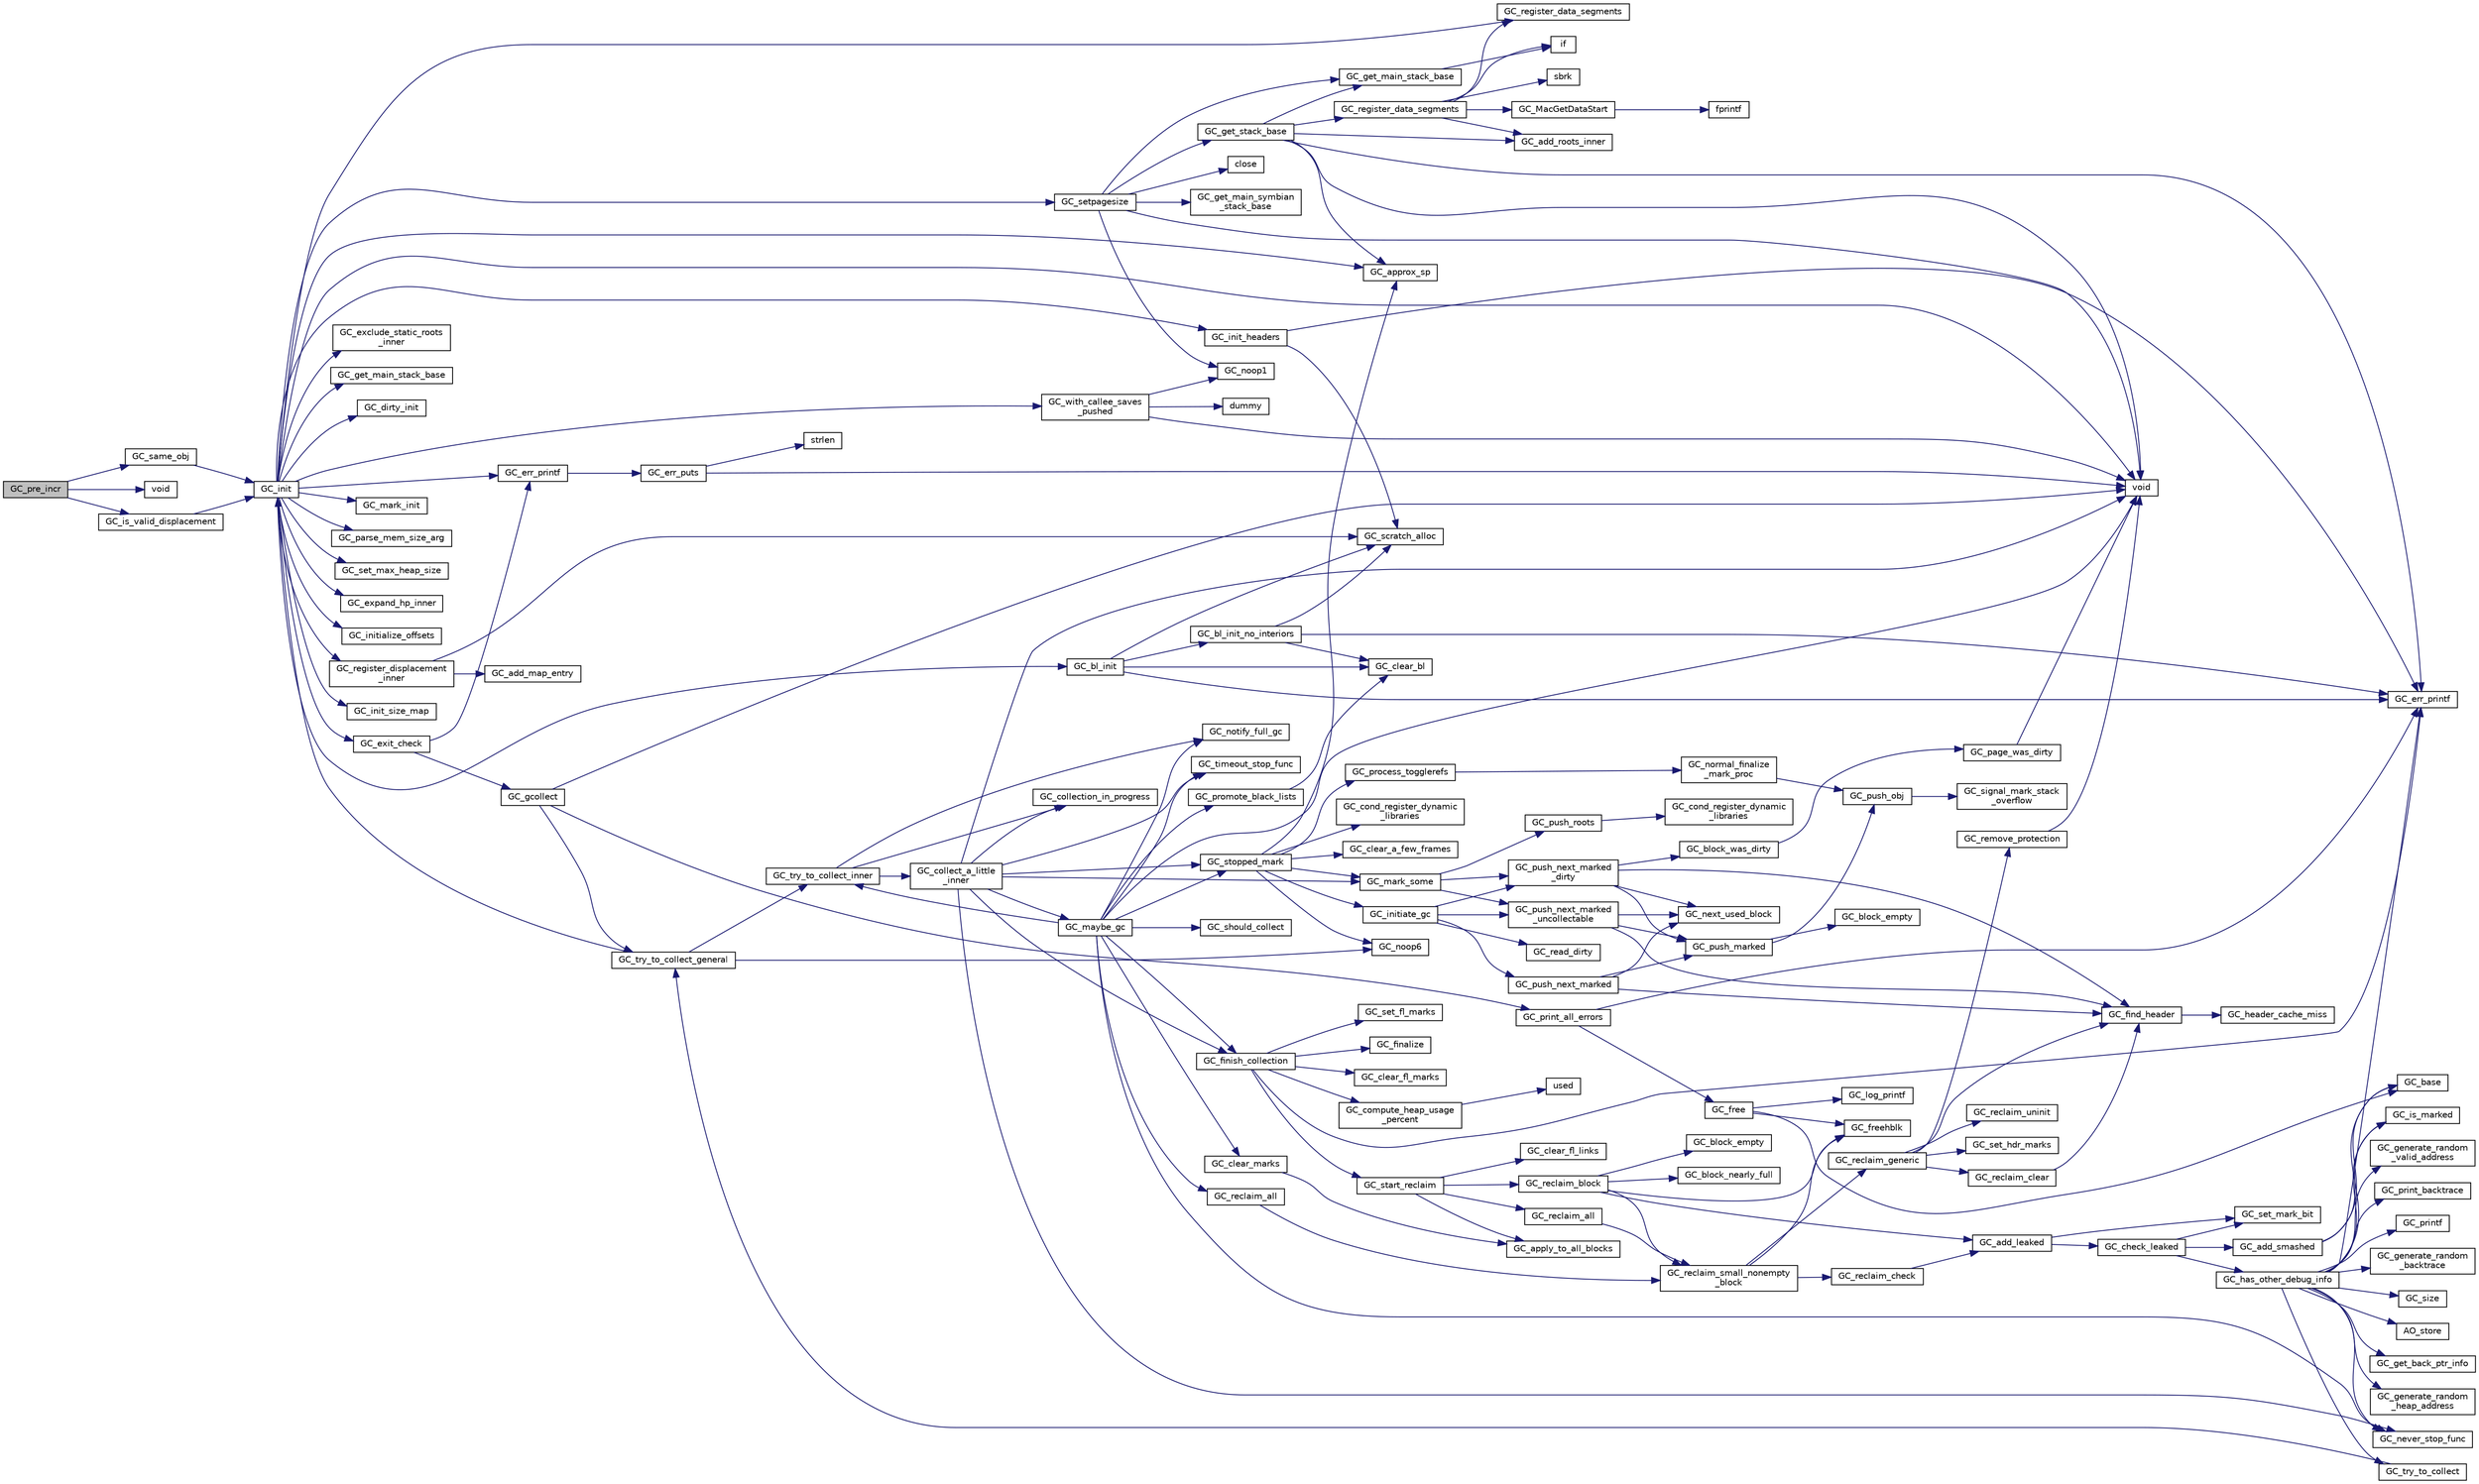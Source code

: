 digraph "GC_pre_incr"
{
  edge [fontname="Helvetica",fontsize="10",labelfontname="Helvetica",labelfontsize="10"];
  node [fontname="Helvetica",fontsize="10",shape=record];
  rankdir="LR";
  Node2769 [label="GC_pre_incr",height=0.2,width=0.4,color="black", fillcolor="grey75", style="filled", fontcolor="black"];
  Node2769 -> Node2770 [color="midnightblue",fontsize="10",style="solid",fontname="Helvetica"];
  Node2770 [label="GC_same_obj",height=0.2,width=0.4,color="black", fillcolor="white", style="filled",URL="$df/d07/ptr__chck_8c.html#a07133f40eb3b6bcc25c316ff1c33ad09"];
  Node2770 -> Node2771 [color="midnightblue",fontsize="10",style="solid",fontname="Helvetica"];
  Node2771 [label="GC_init",height=0.2,width=0.4,color="black", fillcolor="white", style="filled",URL="$d0/daa/gc_8h.html#a16a0e282a07c598595436b79e88d6e00"];
  Node2771 -> Node2772 [color="midnightblue",fontsize="10",style="solid",fontname="Helvetica"];
  Node2772 [label="void",height=0.2,width=0.4,color="black", fillcolor="white", style="filled",URL="$d0/daa/gc_8h.html#a7e0f997409f0b1753e44b648fcd6fc39"];
  Node2771 -> Node2773 [color="midnightblue",fontsize="10",style="solid",fontname="Helvetica"];
  Node2773 [label="GC_setpagesize",height=0.2,width=0.4,color="black", fillcolor="white", style="filled",URL="$dd/d79/gc__priv_8h.html#a69f36e8eacdbd088bfd0fe6b8187d13f"];
  Node2773 -> Node2774 [color="midnightblue",fontsize="10",style="solid",fontname="Helvetica"];
  Node2774 [label="GC_get_stack_base",height=0.2,width=0.4,color="black", fillcolor="white", style="filled",URL="$d2/d3c/os__dep_8c.html#a09251998bd28d60637173777b72fec2f"];
  Node2774 -> Node2775 [color="midnightblue",fontsize="10",style="solid",fontname="Helvetica"];
  Node2775 [label="GC_get_main_stack_base",height=0.2,width=0.4,color="black", fillcolor="white", style="filled",URL="$d2/d3c/os__dep_8c.html#af9cca322f452a3242d4ddae4f582ace7"];
  Node2775 -> Node2776 [color="midnightblue",fontsize="10",style="solid",fontname="Helvetica"];
  Node2776 [label="if",height=0.2,width=0.4,color="black", fillcolor="white", style="filled",URL="$dc/ddc/3rd_party_2flex-2_85_835_2parse_8c.html#a5468319b5337c3d6192d299ceb3062fc"];
  Node2774 -> Node2777 [color="midnightblue",fontsize="10",style="solid",fontname="Helvetica"];
  Node2777 [label="GC_approx_sp",height=0.2,width=0.4,color="black", fillcolor="white", style="filled",URL="$dd/d79/gc__priv_8h.html#a63ad3c8487c6bdefff474f15bb986e81"];
  Node2774 -> Node2778 [color="midnightblue",fontsize="10",style="solid",fontname="Helvetica"];
  Node2778 [label="GC_register_data_segments",height=0.2,width=0.4,color="black", fillcolor="white", style="filled",URL="$d2/d3c/os__dep_8c.html#a3d0d3f82fd76148cd7432d53d70b1fc6"];
  Node2778 -> Node2776 [color="midnightblue",fontsize="10",style="solid",fontname="Helvetica"];
  Node2778 -> Node2779 [color="midnightblue",fontsize="10",style="solid",fontname="Helvetica"];
  Node2779 [label="GC_register_data_segments",height=0.2,width=0.4,color="black", fillcolor="white", style="filled",URL="$df/db9/_amiga_o_s_8c.html#a3d0d3f82fd76148cd7432d53d70b1fc6"];
  Node2778 -> Node2780 [color="midnightblue",fontsize="10",style="solid",fontname="Helvetica"];
  Node2780 [label="GC_add_roots_inner",height=0.2,width=0.4,color="black", fillcolor="white", style="filled",URL="$dd/d79/gc__priv_8h.html#a75a78418f0a04f04ffd9edd82461f646"];
  Node2778 -> Node2781 [color="midnightblue",fontsize="10",style="solid",fontname="Helvetica"];
  Node2781 [label="sbrk",height=0.2,width=0.4,color="black", fillcolor="white", style="filled",URL="$d4/d98/g_09_09malloc_8c.html#af449de63ece64281502c546e6c491cc3"];
  Node2778 -> Node2782 [color="midnightblue",fontsize="10",style="solid",fontname="Helvetica"];
  Node2782 [label="GC_MacGetDataStart",height=0.2,width=0.4,color="black", fillcolor="white", style="filled",URL="$de/d92/_mac_o_s_8c.html#af0f592ca26979a59bef5485b6b146f17"];
  Node2782 -> Node2783 [color="midnightblue",fontsize="10",style="solid",fontname="Helvetica"];
  Node2783 [label="fprintf",height=0.2,width=0.4,color="black", fillcolor="white", style="filled",URL="$d2/d8c/examplehs038_8m.html#ae272956ea74f28b2f067d455fead331f"];
  Node2774 -> Node2784 [color="midnightblue",fontsize="10",style="solid",fontname="Helvetica"];
  Node2784 [label="GC_err_printf",height=0.2,width=0.4,color="black", fillcolor="white", style="filled",URL="$dd/d79/gc__priv_8h.html#a515817b1cc28538efe42e953361e6cb1"];
  Node2774 -> Node2780 [color="midnightblue",fontsize="10",style="solid",fontname="Helvetica"];
  Node2774 -> Node2772 [color="midnightblue",fontsize="10",style="solid",fontname="Helvetica"];
  Node2773 -> Node2772 [color="midnightblue",fontsize="10",style="solid",fontname="Helvetica"];
  Node2773 -> Node2785 [color="midnightblue",fontsize="10",style="solid",fontname="Helvetica"];
  Node2785 [label="GC_noop1",height=0.2,width=0.4,color="black", fillcolor="white", style="filled",URL="$d0/daa/gc_8h.html#a233015def2a1752a7feb7c81d34f89e6"];
  Node2773 -> Node2786 [color="midnightblue",fontsize="10",style="solid",fontname="Helvetica"];
  Node2786 [label="close",height=0.2,width=0.4,color="black", fillcolor="white", style="filled",URL="$de/def/kim__info_8m.html#aff74ba1ae73082324b3adcbdd8d78860"];
  Node2773 -> Node2775 [color="midnightblue",fontsize="10",style="solid",fontname="Helvetica"];
  Node2773 -> Node2787 [color="midnightblue",fontsize="10",style="solid",fontname="Helvetica"];
  Node2787 [label="GC_get_main_symbian\l_stack_base",height=0.2,width=0.4,color="black", fillcolor="white", style="filled",URL="$df/dac/symbian_8cpp.html#a4abe4d117f7529e3efefad688145a791"];
  Node2771 -> Node2788 [color="midnightblue",fontsize="10",style="solid",fontname="Helvetica"];
  Node2788 [label="GC_err_printf",height=0.2,width=0.4,color="black", fillcolor="white", style="filled",URL="$de/dd3/gc_2misc_8c.html#a65add866e165472e33077885ab5cb57d"];
  Node2788 -> Node2789 [color="midnightblue",fontsize="10",style="solid",fontname="Helvetica"];
  Node2789 [label="GC_err_puts",height=0.2,width=0.4,color="black", fillcolor="white", style="filled",URL="$de/dd3/gc_2misc_8c.html#ac8e0ae3d9050e13056af620d0395c587"];
  Node2789 -> Node2772 [color="midnightblue",fontsize="10",style="solid",fontname="Helvetica"];
  Node2789 -> Node2790 [color="midnightblue",fontsize="10",style="solid",fontname="Helvetica"];
  Node2790 [label="strlen",height=0.2,width=0.4,color="black", fillcolor="white", style="filled",URL="$d7/d57/iregex_8c.html#a492442620ce65db20fe7297b43cbca65"];
  Node2771 -> Node2791 [color="midnightblue",fontsize="10",style="solid",fontname="Helvetica"];
  Node2791 [label="GC_exclude_static_roots\l_inner",height=0.2,width=0.4,color="black", fillcolor="white", style="filled",URL="$dd/d79/gc__priv_8h.html#a9de5e042f9c16b0710e64611cfa92539"];
  Node2771 -> Node2792 [color="midnightblue",fontsize="10",style="solid",fontname="Helvetica"];
  Node2792 [label="GC_get_main_stack_base",height=0.2,width=0.4,color="black", fillcolor="white", style="filled",URL="$df/db9/_amiga_o_s_8c.html#af9cca322f452a3242d4ddae4f582ace7"];
  Node2771 -> Node2777 [color="midnightblue",fontsize="10",style="solid",fontname="Helvetica"];
  Node2771 -> Node2793 [color="midnightblue",fontsize="10",style="solid",fontname="Helvetica"];
  Node2793 [label="GC_dirty_init",height=0.2,width=0.4,color="black", fillcolor="white", style="filled",URL="$dd/d79/gc__priv_8h.html#a29a51493303bec3663137cb9ca6d2343"];
  Node2771 -> Node2779 [color="midnightblue",fontsize="10",style="solid",fontname="Helvetica"];
  Node2771 -> Node2794 [color="midnightblue",fontsize="10",style="solid",fontname="Helvetica"];
  Node2794 [label="GC_init_headers",height=0.2,width=0.4,color="black", fillcolor="white", style="filled",URL="$d2/d22/headers_8c.html#ab7801e7a7fe68245da22dff8da4dfa63"];
  Node2794 -> Node2795 [color="midnightblue",fontsize="10",style="solid",fontname="Helvetica"];
  Node2795 [label="GC_scratch_alloc",height=0.2,width=0.4,color="black", fillcolor="white", style="filled",URL="$d2/d22/headers_8c.html#ad4012dbe01b6c85c8c21b76e5d42b460"];
  Node2794 -> Node2784 [color="midnightblue",fontsize="10",style="solid",fontname="Helvetica"];
  Node2771 -> Node2796 [color="midnightblue",fontsize="10",style="solid",fontname="Helvetica"];
  Node2796 [label="GC_bl_init",height=0.2,width=0.4,color="black", fillcolor="white", style="filled",URL="$db/d5f/blacklst_8c.html#af4183eead1835a06b5062b1a9980df57"];
  Node2796 -> Node2797 [color="midnightblue",fontsize="10",style="solid",fontname="Helvetica"];
  Node2797 [label="GC_bl_init_no_interiors",height=0.2,width=0.4,color="black", fillcolor="white", style="filled",URL="$db/d5f/blacklst_8c.html#aa959cb7ecd954c5ce71a307a95e917b0"];
  Node2797 -> Node2795 [color="midnightblue",fontsize="10",style="solid",fontname="Helvetica"];
  Node2797 -> Node2784 [color="midnightblue",fontsize="10",style="solid",fontname="Helvetica"];
  Node2797 -> Node2798 [color="midnightblue",fontsize="10",style="solid",fontname="Helvetica"];
  Node2798 [label="GC_clear_bl",height=0.2,width=0.4,color="black", fillcolor="white", style="filled",URL="$db/d5f/blacklst_8c.html#abffd8217465e2a2af662066fae2c46b3"];
  Node2796 -> Node2795 [color="midnightblue",fontsize="10",style="solid",fontname="Helvetica"];
  Node2796 -> Node2784 [color="midnightblue",fontsize="10",style="solid",fontname="Helvetica"];
  Node2796 -> Node2798 [color="midnightblue",fontsize="10",style="solid",fontname="Helvetica"];
  Node2771 -> Node2799 [color="midnightblue",fontsize="10",style="solid",fontname="Helvetica"];
  Node2799 [label="GC_mark_init",height=0.2,width=0.4,color="black", fillcolor="white", style="filled",URL="$dd/d79/gc__priv_8h.html#a64108c12ea06e23af7be1d9c872be526"];
  Node2771 -> Node2800 [color="midnightblue",fontsize="10",style="solid",fontname="Helvetica"];
  Node2800 [label="GC_parse_mem_size_arg",height=0.2,width=0.4,color="black", fillcolor="white", style="filled",URL="$de/dd3/gc_2misc_8c.html#ad6fefa01e4246ef7c4658456d0c8d51c"];
  Node2771 -> Node2801 [color="midnightblue",fontsize="10",style="solid",fontname="Helvetica"];
  Node2801 [label="GC_set_max_heap_size",height=0.2,width=0.4,color="black", fillcolor="white", style="filled",URL="$d9/d39/alloc_8c.html#a19ab7146b88522de1093da71555be260"];
  Node2771 -> Node2802 [color="midnightblue",fontsize="10",style="solid",fontname="Helvetica"];
  Node2802 [label="GC_expand_hp_inner",height=0.2,width=0.4,color="black", fillcolor="white", style="filled",URL="$d9/d39/alloc_8c.html#ac5bcf928b3ddcd0be79f3b8e276ecb5c"];
  Node2771 -> Node2803 [color="midnightblue",fontsize="10",style="solid",fontname="Helvetica"];
  Node2803 [label="GC_initialize_offsets",height=0.2,width=0.4,color="black", fillcolor="white", style="filled",URL="$dd/d79/gc__priv_8h.html#abbd44583f2d985e9a2eb30303beb8f97"];
  Node2771 -> Node2804 [color="midnightblue",fontsize="10",style="solid",fontname="Helvetica"];
  Node2804 [label="GC_register_displacement\l_inner",height=0.2,width=0.4,color="black", fillcolor="white", style="filled",URL="$dd/d79/gc__priv_8h.html#a2a2204a2386781556aa1d3d70eb9bd04"];
  Node2804 -> Node2805 [color="midnightblue",fontsize="10",style="solid",fontname="Helvetica"];
  Node2805 [label="GC_add_map_entry",height=0.2,width=0.4,color="black", fillcolor="white", style="filled",URL="$dd/d79/gc__priv_8h.html#ac2326c77652399203efc82c6b971dc4e"];
  Node2804 -> Node2795 [color="midnightblue",fontsize="10",style="solid",fontname="Helvetica"];
  Node2771 -> Node2806 [color="midnightblue",fontsize="10",style="solid",fontname="Helvetica"];
  Node2806 [label="GC_init_size_map",height=0.2,width=0.4,color="black", fillcolor="white", style="filled",URL="$de/dd3/gc_2misc_8c.html#a8630ca36a509b7a5b0ff5091b59f261a"];
  Node2771 -> Node2807 [color="midnightblue",fontsize="10",style="solid",fontname="Helvetica"];
  Node2807 [label="GC_with_callee_saves\l_pushed",height=0.2,width=0.4,color="black", fillcolor="white", style="filled",URL="$dd/d79/gc__priv_8h.html#a6af56dbaf871f19819e42a5445771613"];
  Node2807 -> Node2808 [color="midnightblue",fontsize="10",style="solid",fontname="Helvetica"];
  Node2808 [label="dummy",height=0.2,width=0.4,color="black", fillcolor="white", style="filled",URL="$d7/d6b/ipoma-dummy_8f.html#a14e68597ab81208552434ccd2a9e8f4f"];
  Node2807 -> Node2785 [color="midnightblue",fontsize="10",style="solid",fontname="Helvetica"];
  Node2807 -> Node2772 [color="midnightblue",fontsize="10",style="solid",fontname="Helvetica"];
  Node2771 -> Node2809 [color="midnightblue",fontsize="10",style="solid",fontname="Helvetica"];
  Node2809 [label="GC_exit_check",height=0.2,width=0.4,color="black", fillcolor="white", style="filled",URL="$de/dd3/gc_2misc_8c.html#aebed0843915f857a3004b0b9fc88846e"];
  Node2809 -> Node2810 [color="midnightblue",fontsize="10",style="solid",fontname="Helvetica"];
  Node2810 [label="GC_gcollect",height=0.2,width=0.4,color="black", fillcolor="white", style="filled",URL="$d9/d39/alloc_8c.html#a726a8653def8e4e16be7e29c7617c7d5"];
  Node2810 -> Node2772 [color="midnightblue",fontsize="10",style="solid",fontname="Helvetica"];
  Node2810 -> Node2811 [color="midnightblue",fontsize="10",style="solid",fontname="Helvetica"];
  Node2811 [label="GC_try_to_collect_general",height=0.2,width=0.4,color="black", fillcolor="white", style="filled",URL="$d9/d39/alloc_8c.html#a70b496ceee236d78b93b578c73695d6a"];
  Node2811 -> Node2771 [color="midnightblue",fontsize="10",style="solid",fontname="Helvetica"];
  Node2811 -> Node2812 [color="midnightblue",fontsize="10",style="solid",fontname="Helvetica"];
  Node2812 [label="GC_noop6",height=0.2,width=0.4,color="black", fillcolor="white", style="filled",URL="$dd/d79/gc__priv_8h.html#acb8ad0deabff4b0f2dd9dda6c7bd7190"];
  Node2811 -> Node2813 [color="midnightblue",fontsize="10",style="solid",fontname="Helvetica"];
  Node2813 [label="GC_try_to_collect_inner",height=0.2,width=0.4,color="black", fillcolor="white", style="filled",URL="$d9/d39/alloc_8c.html#a2add6e03db26dd061369fb1116eae67d"];
  Node2813 -> Node2814 [color="midnightblue",fontsize="10",style="solid",fontname="Helvetica"];
  Node2814 [label="GC_collection_in_progress",height=0.2,width=0.4,color="black", fillcolor="white", style="filled",URL="$dd/d79/gc__priv_8h.html#a0784f4bbd76df30f0d547e848e570d75"];
  Node2813 -> Node2815 [color="midnightblue",fontsize="10",style="solid",fontname="Helvetica"];
  Node2815 [label="GC_collect_a_little\l_inner",height=0.2,width=0.4,color="black", fillcolor="white", style="filled",URL="$d9/d39/alloc_8c.html#aa4521e4ff77319368671db2f7cc56ca4"];
  Node2815 -> Node2814 [color="midnightblue",fontsize="10",style="solid",fontname="Helvetica"];
  Node2815 -> Node2816 [color="midnightblue",fontsize="10",style="solid",fontname="Helvetica"];
  Node2816 [label="GC_mark_some",height=0.2,width=0.4,color="black", fillcolor="white", style="filled",URL="$dd/d79/gc__priv_8h.html#abc58b74d8f082c09663afed967bf7bd1"];
  Node2816 -> Node2817 [color="midnightblue",fontsize="10",style="solid",fontname="Helvetica"];
  Node2817 [label="GC_push_next_marked\l_dirty",height=0.2,width=0.4,color="black", fillcolor="white", style="filled",URL="$d1/db7/mark_8c.html#a2b64914843f3267ea62fb8cf095cb09d"];
  Node2817 -> Node2818 [color="midnightblue",fontsize="10",style="solid",fontname="Helvetica"];
  Node2818 [label="GC_next_used_block",height=0.2,width=0.4,color="black", fillcolor="white", style="filled",URL="$d2/d22/headers_8c.html#a6e4b2c04b60a205269287bedeae8753c"];
  Node2817 -> Node2819 [color="midnightblue",fontsize="10",style="solid",fontname="Helvetica"];
  Node2819 [label="GC_find_header",height=0.2,width=0.4,color="black", fillcolor="white", style="filled",URL="$d2/d22/headers_8c.html#a82a38fd3345ecdd1ab8e84422ed16022"];
  Node2819 -> Node2820 [color="midnightblue",fontsize="10",style="solid",fontname="Helvetica"];
  Node2820 [label="GC_header_cache_miss",height=0.2,width=0.4,color="black", fillcolor="white", style="filled",URL="$d2/d22/headers_8c.html#a6713a42cf8bb9b399bc20947f771b5c7"];
  Node2817 -> Node2821 [color="midnightblue",fontsize="10",style="solid",fontname="Helvetica"];
  Node2821 [label="GC_block_was_dirty",height=0.2,width=0.4,color="black", fillcolor="white", style="filled",URL="$d1/db7/mark_8c.html#ad3dbd3d31eb43d2ad442e22d523fd716"];
  Node2821 -> Node2822 [color="midnightblue",fontsize="10",style="solid",fontname="Helvetica"];
  Node2822 [label="GC_page_was_dirty",height=0.2,width=0.4,color="black", fillcolor="white", style="filled",URL="$dd/d79/gc__priv_8h.html#a6fa44797f4bbb69a231f72a3255960fe"];
  Node2822 -> Node2772 [color="midnightblue",fontsize="10",style="solid",fontname="Helvetica"];
  Node2817 -> Node2823 [color="midnightblue",fontsize="10",style="solid",fontname="Helvetica"];
  Node2823 [label="GC_push_marked",height=0.2,width=0.4,color="black", fillcolor="white", style="filled",URL="$d1/db7/mark_8c.html#a3f6c642633cbcf2c4960bbb02a6b305c"];
  Node2823 -> Node2824 [color="midnightblue",fontsize="10",style="solid",fontname="Helvetica"];
  Node2824 [label="GC_block_empty",height=0.2,width=0.4,color="black", fillcolor="white", style="filled",URL="$dd/d79/gc__priv_8h.html#a492e5047848f1c2ee71297f76085b687"];
  Node2823 -> Node2825 [color="midnightblue",fontsize="10",style="solid",fontname="Helvetica"];
  Node2825 [label="GC_push_obj",height=0.2,width=0.4,color="black", fillcolor="white", style="filled",URL="$d8/d2e/gc__pmark_8h.html#a3bf1b3df20d6725c7b48570dc6334ae9"];
  Node2825 -> Node2826 [color="midnightblue",fontsize="10",style="solid",fontname="Helvetica"];
  Node2826 [label="GC_signal_mark_stack\l_overflow",height=0.2,width=0.4,color="black", fillcolor="white", style="filled",URL="$d8/d2e/gc__pmark_8h.html#ac7235e2e6e7dee5b8d82acb48bbf7c47"];
  Node2816 -> Node2827 [color="midnightblue",fontsize="10",style="solid",fontname="Helvetica"];
  Node2827 [label="GC_push_roots",height=0.2,width=0.4,color="black", fillcolor="white", style="filled",URL="$dd/d79/gc__priv_8h.html#aa286e2246387f4caab7aab61bd61c4f8"];
  Node2827 -> Node2828 [color="midnightblue",fontsize="10",style="solid",fontname="Helvetica"];
  Node2828 [label="GC_cond_register_dynamic\l_libraries",height=0.2,width=0.4,color="black", fillcolor="white", style="filled",URL="$dd/d54/mark__rts_8c.html#a8d8ac1f3d8195087879027a5c35988bb"];
  Node2816 -> Node2829 [color="midnightblue",fontsize="10",style="solid",fontname="Helvetica"];
  Node2829 [label="GC_push_next_marked\l_uncollectable",height=0.2,width=0.4,color="black", fillcolor="white", style="filled",URL="$d1/db7/mark_8c.html#ac45e0725fc752de3102a602c1f0cea01"];
  Node2829 -> Node2818 [color="midnightblue",fontsize="10",style="solid",fontname="Helvetica"];
  Node2829 -> Node2819 [color="midnightblue",fontsize="10",style="solid",fontname="Helvetica"];
  Node2829 -> Node2823 [color="midnightblue",fontsize="10",style="solid",fontname="Helvetica"];
  Node2815 -> Node2830 [color="midnightblue",fontsize="10",style="solid",fontname="Helvetica"];
  Node2830 [label="GC_stopped_mark",height=0.2,width=0.4,color="black", fillcolor="white", style="filled",URL="$d9/d39/alloc_8c.html#a770f751cf8819cb41e0cf38b7a36ef33"];
  Node2830 -> Node2831 [color="midnightblue",fontsize="10",style="solid",fontname="Helvetica"];
  Node2831 [label="GC_cond_register_dynamic\l_libraries",height=0.2,width=0.4,color="black", fillcolor="white", style="filled",URL="$dd/d79/gc__priv_8h.html#a8d8ac1f3d8195087879027a5c35988bb"];
  Node2830 -> Node2832 [color="midnightblue",fontsize="10",style="solid",fontname="Helvetica"];
  Node2832 [label="GC_process_togglerefs",height=0.2,width=0.4,color="black", fillcolor="white", style="filled",URL="$d3/d1e/finalize_8c.html#aa9239d76bc7e48761f3c53969bbc59bf"];
  Node2832 -> Node2833 [color="midnightblue",fontsize="10",style="solid",fontname="Helvetica"];
  Node2833 [label="GC_normal_finalize\l_mark_proc",height=0.2,width=0.4,color="black", fillcolor="white", style="filled",URL="$d3/d1e/finalize_8c.html#ad08f29bfcd6a376a69cedd2f97586baa"];
  Node2833 -> Node2825 [color="midnightblue",fontsize="10",style="solid",fontname="Helvetica"];
  Node2830 -> Node2834 [color="midnightblue",fontsize="10",style="solid",fontname="Helvetica"];
  Node2834 [label="GC_clear_a_few_frames",height=0.2,width=0.4,color="black", fillcolor="white", style="filled",URL="$d9/d39/alloc_8c.html#a4dccf283b324c02707dc118d2c76a82e"];
  Node2830 -> Node2812 [color="midnightblue",fontsize="10",style="solid",fontname="Helvetica"];
  Node2830 -> Node2835 [color="midnightblue",fontsize="10",style="solid",fontname="Helvetica"];
  Node2835 [label="GC_initiate_gc",height=0.2,width=0.4,color="black", fillcolor="white", style="filled",URL="$dd/d79/gc__priv_8h.html#a84c21b48dfdf4029f20f20bcd03fabc5"];
  Node2835 -> Node2836 [color="midnightblue",fontsize="10",style="solid",fontname="Helvetica"];
  Node2836 [label="GC_read_dirty",height=0.2,width=0.4,color="black", fillcolor="white", style="filled",URL="$dd/d79/gc__priv_8h.html#ac54bdf2543cf0a3459be3ee5aac96e18"];
  Node2835 -> Node2817 [color="midnightblue",fontsize="10",style="solid",fontname="Helvetica"];
  Node2835 -> Node2837 [color="midnightblue",fontsize="10",style="solid",fontname="Helvetica"];
  Node2837 [label="GC_push_next_marked",height=0.2,width=0.4,color="black", fillcolor="white", style="filled",URL="$d1/db7/mark_8c.html#a85138116d042be2501da35dac96baa00"];
  Node2837 -> Node2818 [color="midnightblue",fontsize="10",style="solid",fontname="Helvetica"];
  Node2837 -> Node2819 [color="midnightblue",fontsize="10",style="solid",fontname="Helvetica"];
  Node2837 -> Node2823 [color="midnightblue",fontsize="10",style="solid",fontname="Helvetica"];
  Node2835 -> Node2829 [color="midnightblue",fontsize="10",style="solid",fontname="Helvetica"];
  Node2830 -> Node2816 [color="midnightblue",fontsize="10",style="solid",fontname="Helvetica"];
  Node2830 -> Node2777 [color="midnightblue",fontsize="10",style="solid",fontname="Helvetica"];
  Node2815 -> Node2838 [color="midnightblue",fontsize="10",style="solid",fontname="Helvetica"];
  Node2838 [label="GC_timeout_stop_func",height=0.2,width=0.4,color="black", fillcolor="white", style="filled",URL="$d9/d39/alloc_8c.html#a4ff1e49182c4fb83f2e6aa1c7ded2071"];
  Node2815 -> Node2772 [color="midnightblue",fontsize="10",style="solid",fontname="Helvetica"];
  Node2815 -> Node2839 [color="midnightblue",fontsize="10",style="solid",fontname="Helvetica"];
  Node2839 [label="GC_never_stop_func",height=0.2,width=0.4,color="black", fillcolor="white", style="filled",URL="$d9/d39/alloc_8c.html#a198983e95d71e4daf794092f12618009"];
  Node2815 -> Node2840 [color="midnightblue",fontsize="10",style="solid",fontname="Helvetica"];
  Node2840 [label="GC_finish_collection",height=0.2,width=0.4,color="black", fillcolor="white", style="filled",URL="$d9/d39/alloc_8c.html#a3c34c8a98cd8b3be1725944ba54701ad"];
  Node2840 -> Node2841 [color="midnightblue",fontsize="10",style="solid",fontname="Helvetica"];
  Node2841 [label="GC_set_fl_marks",height=0.2,width=0.4,color="black", fillcolor="white", style="filled",URL="$d9/d39/alloc_8c.html#a48dd9a512111c483ccdae63a89a10e59"];
  Node2840 -> Node2842 [color="midnightblue",fontsize="10",style="solid",fontname="Helvetica"];
  Node2842 [label="GC_start_reclaim",height=0.2,width=0.4,color="black", fillcolor="white", style="filled",URL="$dd/d79/gc__priv_8h.html#a3d4aa82f45c24b3b7a8eb3e607582995"];
  Node2842 -> Node2843 [color="midnightblue",fontsize="10",style="solid",fontname="Helvetica"];
  Node2843 [label="GC_clear_fl_links",height=0.2,width=0.4,color="black", fillcolor="white", style="filled",URL="$d7/d0b/reclaim_8c.html#a8dd938713e06c8a0434bb0063e4fe1ff"];
  Node2842 -> Node2844 [color="midnightblue",fontsize="10",style="solid",fontname="Helvetica"];
  Node2844 [label="GC_apply_to_all_blocks",height=0.2,width=0.4,color="black", fillcolor="white", style="filled",URL="$d2/d22/headers_8c.html#a48a8aa76f61165c1116bb7a3a52d9ac5"];
  Node2842 -> Node2845 [color="midnightblue",fontsize="10",style="solid",fontname="Helvetica"];
  Node2845 [label="GC_reclaim_block",height=0.2,width=0.4,color="black", fillcolor="white", style="filled",URL="$d7/d0b/reclaim_8c.html#a7721e31790b860809f5b25aef40ac673"];
  Node2845 -> Node2846 [color="midnightblue",fontsize="10",style="solid",fontname="Helvetica"];
  Node2846 [label="GC_add_leaked",height=0.2,width=0.4,color="black", fillcolor="white", style="filled",URL="$d7/d0b/reclaim_8c.html#afccf6e87c1d8bdbe9ea41221a3dc78ad"];
  Node2846 -> Node2847 [color="midnightblue",fontsize="10",style="solid",fontname="Helvetica"];
  Node2847 [label="GC_check_leaked",height=0.2,width=0.4,color="black", fillcolor="white", style="filled",URL="$d3/d7b/dbg__mlc_8c.html#a4985b7b1cc5846b5fc372ada1a410071"];
  Node2847 -> Node2848 [color="midnightblue",fontsize="10",style="solid",fontname="Helvetica"];
  Node2848 [label="GC_has_other_debug_info",height=0.2,width=0.4,color="black", fillcolor="white", style="filled",URL="$d3/d7b/dbg__mlc_8c.html#a1e8d4ec327bfee97d5936431e51c3ef6"];
  Node2848 -> Node2849 [color="midnightblue",fontsize="10",style="solid",fontname="Helvetica"];
  Node2849 [label="GC_size",height=0.2,width=0.4,color="black", fillcolor="white", style="filled",URL="$d0/daa/gc_8h.html#a8e4b29a6f09c281e53721eba5f206cf8"];
  Node2848 -> Node2850 [color="midnightblue",fontsize="10",style="solid",fontname="Helvetica"];
  Node2850 [label="AO_store",height=0.2,width=0.4,color="black", fillcolor="white", style="filled",URL="$de/da5/generic-small_8h.html#aa31bf334f050b63089046aa522cacdc9"];
  Node2848 -> Node2851 [color="midnightblue",fontsize="10",style="solid",fontname="Helvetica"];
  Node2851 [label="GC_get_back_ptr_info",height=0.2,width=0.4,color="black", fillcolor="white", style="filled",URL="$d1/d12/gc__backptr_8h.html#adf1bbdb7ae913d2c830b03c68a46dbc4"];
  Node2848 -> Node2852 [color="midnightblue",fontsize="10",style="solid",fontname="Helvetica"];
  Node2852 [label="GC_base",height=0.2,width=0.4,color="black", fillcolor="white", style="filled",URL="$d0/daa/gc_8h.html#a8b93cd0c8d9c312bbdf0e679d10b680a"];
  Node2848 -> Node2853 [color="midnightblue",fontsize="10",style="solid",fontname="Helvetica"];
  Node2853 [label="GC_generate_random\l_heap_address",height=0.2,width=0.4,color="black", fillcolor="white", style="filled",URL="$d1/d12/gc__backptr_8h.html#a1d6517e661024a0531a120458a888654"];
  Node2848 -> Node2854 [color="midnightblue",fontsize="10",style="solid",fontname="Helvetica"];
  Node2854 [label="GC_generate_random\l_valid_address",height=0.2,width=0.4,color="black", fillcolor="white", style="filled",URL="$d1/d12/gc__backptr_8h.html#a1a7cecbc608801ff228aa5b9a63203fb"];
  Node2848 -> Node2855 [color="midnightblue",fontsize="10",style="solid",fontname="Helvetica"];
  Node2855 [label="GC_is_marked",height=0.2,width=0.4,color="black", fillcolor="white", style="filled",URL="$d4/d23/gc__mark_8h.html#a268392cfc127d2574a72a58dd517e926"];
  Node2848 -> Node2856 [color="midnightblue",fontsize="10",style="solid",fontname="Helvetica"];
  Node2856 [label="GC_print_backtrace",height=0.2,width=0.4,color="black", fillcolor="white", style="filled",URL="$d1/d12/gc__backptr_8h.html#aae6654dbd1cbf8f9169002044dca341c"];
  Node2848 -> Node2784 [color="midnightblue",fontsize="10",style="solid",fontname="Helvetica"];
  Node2848 -> Node2857 [color="midnightblue",fontsize="10",style="solid",fontname="Helvetica"];
  Node2857 [label="GC_printf",height=0.2,width=0.4,color="black", fillcolor="white", style="filled",URL="$dd/d79/gc__priv_8h.html#af88bfca208f01c5a5b986b6875d279c5"];
  Node2848 -> Node2858 [color="midnightblue",fontsize="10",style="solid",fontname="Helvetica"];
  Node2858 [label="GC_generate_random\l_backtrace",height=0.2,width=0.4,color="black", fillcolor="white", style="filled",URL="$d1/d12/gc__backptr_8h.html#abf6a51b99f26482e856763f27018f009"];
  Node2848 -> Node2859 [color="midnightblue",fontsize="10",style="solid",fontname="Helvetica"];
  Node2859 [label="GC_try_to_collect",height=0.2,width=0.4,color="black", fillcolor="white", style="filled",URL="$d9/d39/alloc_8c.html#ad5a1cc1b1694e4370eef16ec02100a0a"];
  Node2859 -> Node2811 [color="midnightblue",fontsize="10",style="solid",fontname="Helvetica"];
  Node2848 -> Node2839 [color="midnightblue",fontsize="10",style="solid",fontname="Helvetica"];
  Node2847 -> Node2860 [color="midnightblue",fontsize="10",style="solid",fontname="Helvetica"];
  Node2860 [label="GC_set_mark_bit",height=0.2,width=0.4,color="black", fillcolor="white", style="filled",URL="$d4/d23/gc__mark_8h.html#afb10ec125839271f2b9194b33de195d0"];
  Node2847 -> Node2861 [color="midnightblue",fontsize="10",style="solid",fontname="Helvetica"];
  Node2861 [label="GC_add_smashed",height=0.2,width=0.4,color="black", fillcolor="white", style="filled",URL="$d3/d7b/dbg__mlc_8c.html#a25d9083b1d677389672528b7e55c0ce6"];
  Node2861 -> Node2855 [color="midnightblue",fontsize="10",style="solid",fontname="Helvetica"];
  Node2861 -> Node2852 [color="midnightblue",fontsize="10",style="solid",fontname="Helvetica"];
  Node2846 -> Node2860 [color="midnightblue",fontsize="10",style="solid",fontname="Helvetica"];
  Node2845 -> Node2862 [color="midnightblue",fontsize="10",style="solid",fontname="Helvetica"];
  Node2862 [label="GC_freehblk",height=0.2,width=0.4,color="black", fillcolor="white", style="filled",URL="$d8/d86/allchblk_8c.html#a2c41d1fbfff96311052f54041d5c659a"];
  Node2845 -> Node2863 [color="midnightblue",fontsize="10",style="solid",fontname="Helvetica"];
  Node2863 [label="GC_block_empty",height=0.2,width=0.4,color="black", fillcolor="white", style="filled",URL="$d7/d0b/reclaim_8c.html#a492e5047848f1c2ee71297f76085b687"];
  Node2845 -> Node2864 [color="midnightblue",fontsize="10",style="solid",fontname="Helvetica"];
  Node2864 [label="GC_reclaim_small_nonempty\l_block",height=0.2,width=0.4,color="black", fillcolor="white", style="filled",URL="$d7/d0b/reclaim_8c.html#a713b42be146628271b9fceb7e768ded4"];
  Node2864 -> Node2865 [color="midnightblue",fontsize="10",style="solid",fontname="Helvetica"];
  Node2865 [label="GC_reclaim_check",height=0.2,width=0.4,color="black", fillcolor="white", style="filled",URL="$d7/d0b/reclaim_8c.html#a0bf4ca5537f7291287c78c2b67194525"];
  Node2865 -> Node2846 [color="midnightblue",fontsize="10",style="solid",fontname="Helvetica"];
  Node2864 -> Node2866 [color="midnightblue",fontsize="10",style="solid",fontname="Helvetica"];
  Node2866 [label="GC_reclaim_generic",height=0.2,width=0.4,color="black", fillcolor="white", style="filled",URL="$d7/d0b/reclaim_8c.html#a1cd641bd689b35751eeffdf2cab254fa"];
  Node2866 -> Node2819 [color="midnightblue",fontsize="10",style="solid",fontname="Helvetica"];
  Node2866 -> Node2867 [color="midnightblue",fontsize="10",style="solid",fontname="Helvetica"];
  Node2867 [label="GC_remove_protection",height=0.2,width=0.4,color="black", fillcolor="white", style="filled",URL="$dd/d79/gc__priv_8h.html#ac4f8d20ee0d59bc2cab4984343affea6"];
  Node2867 -> Node2772 [color="midnightblue",fontsize="10",style="solid",fontname="Helvetica"];
  Node2866 -> Node2868 [color="midnightblue",fontsize="10",style="solid",fontname="Helvetica"];
  Node2868 [label="GC_reclaim_clear",height=0.2,width=0.4,color="black", fillcolor="white", style="filled",URL="$d7/d0b/reclaim_8c.html#adf998593d510bd7665a5afa02cfeafbb"];
  Node2868 -> Node2819 [color="midnightblue",fontsize="10",style="solid",fontname="Helvetica"];
  Node2866 -> Node2869 [color="midnightblue",fontsize="10",style="solid",fontname="Helvetica"];
  Node2869 [label="GC_reclaim_uninit",height=0.2,width=0.4,color="black", fillcolor="white", style="filled",URL="$d7/d0b/reclaim_8c.html#ad162b1b61ccfb458d43b30023a882204"];
  Node2866 -> Node2870 [color="midnightblue",fontsize="10",style="solid",fontname="Helvetica"];
  Node2870 [label="GC_set_hdr_marks",height=0.2,width=0.4,color="black", fillcolor="white", style="filled",URL="$dd/d79/gc__priv_8h.html#ad83b8023011c333edd39adb21458dbd4"];
  Node2864 -> Node2862 [color="midnightblue",fontsize="10",style="solid",fontname="Helvetica"];
  Node2845 -> Node2871 [color="midnightblue",fontsize="10",style="solid",fontname="Helvetica"];
  Node2871 [label="GC_block_nearly_full",height=0.2,width=0.4,color="black", fillcolor="white", style="filled",URL="$d7/d0b/reclaim_8c.html#af026f6b9910679586f5492b505fbf407"];
  Node2842 -> Node2872 [color="midnightblue",fontsize="10",style="solid",fontname="Helvetica"];
  Node2872 [label="GC_reclaim_all",height=0.2,width=0.4,color="black", fillcolor="white", style="filled",URL="$d7/d0b/reclaim_8c.html#a07f36a322f6a08a42590b6b6933836c1"];
  Node2872 -> Node2864 [color="midnightblue",fontsize="10",style="solid",fontname="Helvetica"];
  Node2840 -> Node2873 [color="midnightblue",fontsize="10",style="solid",fontname="Helvetica"];
  Node2873 [label="GC_finalize",height=0.2,width=0.4,color="black", fillcolor="white", style="filled",URL="$d3/d1e/finalize_8c.html#aff4d08c622dd7510013587fcf7dd5326"];
  Node2840 -> Node2784 [color="midnightblue",fontsize="10",style="solid",fontname="Helvetica"];
  Node2840 -> Node2874 [color="midnightblue",fontsize="10",style="solid",fontname="Helvetica"];
  Node2874 [label="GC_clear_fl_marks",height=0.2,width=0.4,color="black", fillcolor="white", style="filled",URL="$d9/d39/alloc_8c.html#a9d14aaea713b0429ba5af5d7c7f1d4fa"];
  Node2840 -> Node2875 [color="midnightblue",fontsize="10",style="solid",fontname="Helvetica"];
  Node2875 [label="GC_compute_heap_usage\l_percent",height=0.2,width=0.4,color="black", fillcolor="white", style="filled",URL="$d9/d39/alloc_8c.html#ac738a54dc74b82adbc9ae90b5ea945ea"];
  Node2875 -> Node2876 [color="midnightblue",fontsize="10",style="solid",fontname="Helvetica"];
  Node2876 [label="used",height=0.2,width=0.4,color="black", fillcolor="white", style="filled",URL="$da/d25/_c_vode_set_options_8m.html#a11233cb8dd1c3244481b806257aaf22c"];
  Node2815 -> Node2877 [color="midnightblue",fontsize="10",style="solid",fontname="Helvetica"];
  Node2877 [label="GC_maybe_gc",height=0.2,width=0.4,color="black", fillcolor="white", style="filled",URL="$d9/d39/alloc_8c.html#a052bd8f73260d5517da328ec80bf2803"];
  Node2877 -> Node2878 [color="midnightblue",fontsize="10",style="solid",fontname="Helvetica"];
  Node2878 [label="GC_should_collect",height=0.2,width=0.4,color="black", fillcolor="white", style="filled",URL="$d9/d39/alloc_8c.html#acd4e74215cc34d11e02482518139ea4e"];
  Node2877 -> Node2813 [color="midnightblue",fontsize="10",style="solid",fontname="Helvetica"];
  Node2877 -> Node2839 [color="midnightblue",fontsize="10",style="solid",fontname="Helvetica"];
  Node2877 -> Node2879 [color="midnightblue",fontsize="10",style="solid",fontname="Helvetica"];
  Node2879 [label="GC_promote_black_lists",height=0.2,width=0.4,color="black", fillcolor="white", style="filled",URL="$db/d5f/blacklst_8c.html#a73c55ff2c441aea8590938040a7ad7b9"];
  Node2879 -> Node2798 [color="midnightblue",fontsize="10",style="solid",fontname="Helvetica"];
  Node2877 -> Node2772 [color="midnightblue",fontsize="10",style="solid",fontname="Helvetica"];
  Node2877 -> Node2880 [color="midnightblue",fontsize="10",style="solid",fontname="Helvetica"];
  Node2880 [label="GC_reclaim_all",height=0.2,width=0.4,color="black", fillcolor="white", style="filled",URL="$dd/d79/gc__priv_8h.html#a07f36a322f6a08a42590b6b6933836c1"];
  Node2880 -> Node2864 [color="midnightblue",fontsize="10",style="solid",fontname="Helvetica"];
  Node2877 -> Node2881 [color="midnightblue",fontsize="10",style="solid",fontname="Helvetica"];
  Node2881 [label="GC_notify_full_gc",height=0.2,width=0.4,color="black", fillcolor="white", style="filled",URL="$d9/d39/alloc_8c.html#aef07d92d52614ec0fe7f92e0f906e9e4"];
  Node2877 -> Node2882 [color="midnightblue",fontsize="10",style="solid",fontname="Helvetica"];
  Node2882 [label="GC_clear_marks",height=0.2,width=0.4,color="black", fillcolor="white", style="filled",URL="$dd/d79/gc__priv_8h.html#a369b11ea995b5788305a4e0ecb4caed8"];
  Node2882 -> Node2844 [color="midnightblue",fontsize="10",style="solid",fontname="Helvetica"];
  Node2877 -> Node2830 [color="midnightblue",fontsize="10",style="solid",fontname="Helvetica"];
  Node2877 -> Node2838 [color="midnightblue",fontsize="10",style="solid",fontname="Helvetica"];
  Node2877 -> Node2840 [color="midnightblue",fontsize="10",style="solid",fontname="Helvetica"];
  Node2813 -> Node2881 [color="midnightblue",fontsize="10",style="solid",fontname="Helvetica"];
  Node2810 -> Node2883 [color="midnightblue",fontsize="10",style="solid",fontname="Helvetica"];
  Node2883 [label="GC_print_all_errors",height=0.2,width=0.4,color="black", fillcolor="white", style="filled",URL="$dd/d79/gc__priv_8h.html#a9153adf9cf216b060c3ca8e2e69529db"];
  Node2883 -> Node2784 [color="midnightblue",fontsize="10",style="solid",fontname="Helvetica"];
  Node2883 -> Node2884 [color="midnightblue",fontsize="10",style="solid",fontname="Helvetica"];
  Node2884 [label="GC_free",height=0.2,width=0.4,color="black", fillcolor="white", style="filled",URL="$d0/daa/gc_8h.html#aef11fb85e24d9cdb7da9ef9df26d45b3"];
  Node2884 -> Node2885 [color="midnightblue",fontsize="10",style="solid",fontname="Helvetica"];
  Node2885 [label="GC_log_printf",height=0.2,width=0.4,color="black", fillcolor="white", style="filled",URL="$dd/d79/gc__priv_8h.html#ada843fec7ffa10957a47951e0691f73b"];
  Node2884 -> Node2852 [color="midnightblue",fontsize="10",style="solid",fontname="Helvetica"];
  Node2884 -> Node2862 [color="midnightblue",fontsize="10",style="solid",fontname="Helvetica"];
  Node2809 -> Node2788 [color="midnightblue",fontsize="10",style="solid",fontname="Helvetica"];
  Node2769 -> Node2886 [color="midnightblue",fontsize="10",style="solid",fontname="Helvetica"];
  Node2886 [label="void",height=0.2,width=0.4,color="black", fillcolor="white", style="filled",URL="$df/d07/ptr__chck_8c.html#a7e0f997409f0b1753e44b648fcd6fc39"];
  Node2769 -> Node2887 [color="midnightblue",fontsize="10",style="solid",fontname="Helvetica"];
  Node2887 [label="GC_is_valid_displacement",height=0.2,width=0.4,color="black", fillcolor="white", style="filled",URL="$df/d07/ptr__chck_8c.html#a6694713c7953d374c0f091a42845ad3d"];
  Node2887 -> Node2771 [color="midnightblue",fontsize="10",style="solid",fontname="Helvetica"];
}
